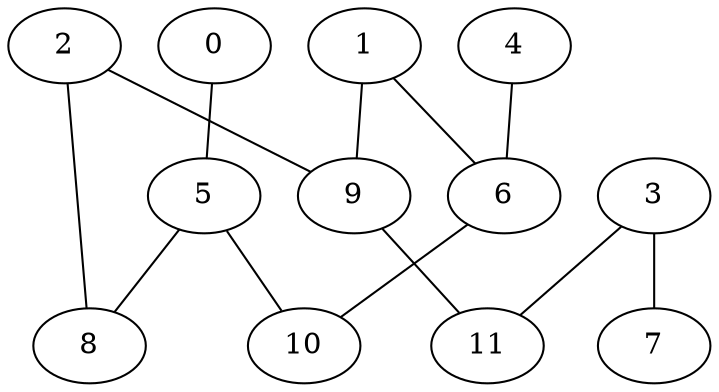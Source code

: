 graph "sampletest150-mod4_image12.bmp" {
	0	 [type=endpoint,
		x=453,
		y=279];
	5	 [type=intersection,
		x=371,
		y=255];
	0 -- 5	 [angle0=".28",
		frequency=1,
		type0=line];
	1	 [type=corner,
		x=327,
		y=196];
	6	 [type=intersection,
		x=365,
		y=155];
	1 -- 6	 [angle0="-.82",
		frequency=1,
		type0=line];
	9	 [type=intersection,
		x=163,
		y=368];
	1 -- 9	 [angle0="-.81",
		frequency=1,
		type0=line];
	2	 [type=corner,
		x=377,
		y=371];
	8	 [type=corner,
		x=366,
		y=267];
	2 -- 8	 [angle0="1.47",
		frequency=1,
		type0=line];
	2 -- 9	 [angle0=".01",
		frequency=1,
		type0=line];
	3	 [type=corner,
		x=134,
		y=281];
	7	 [type=endpoint,
		x=68,
		y=268];
	3 -- 7	 [angle0=".19",
		frequency=1,
		type0=line];
	11	 [type=corner,
		x=158,
		y=359];
	3 -- 11	 [angle0="1.27",
		frequency=1,
		type0=line];
	4	 [type=endpoint,
		x=358,
		y=144];
	4 -- 6	 [angle0="1.00",
		frequency=1,
		type0=line];
	5 -- 8	 [angle0="-1.18",
		frequency=1,
		type0=line];
	10	 [type=corner,
		x=386,
		y=267];
	5 -- 10	 [angle0=".67",
		frequency=1,
		type0=line];
	6 -- 10	 [angle0="1.39",
		frequency=1,
		type0=line];
	9 -- 11	 [angle0="1.06",
		frequency=1,
		type0=line];
}
